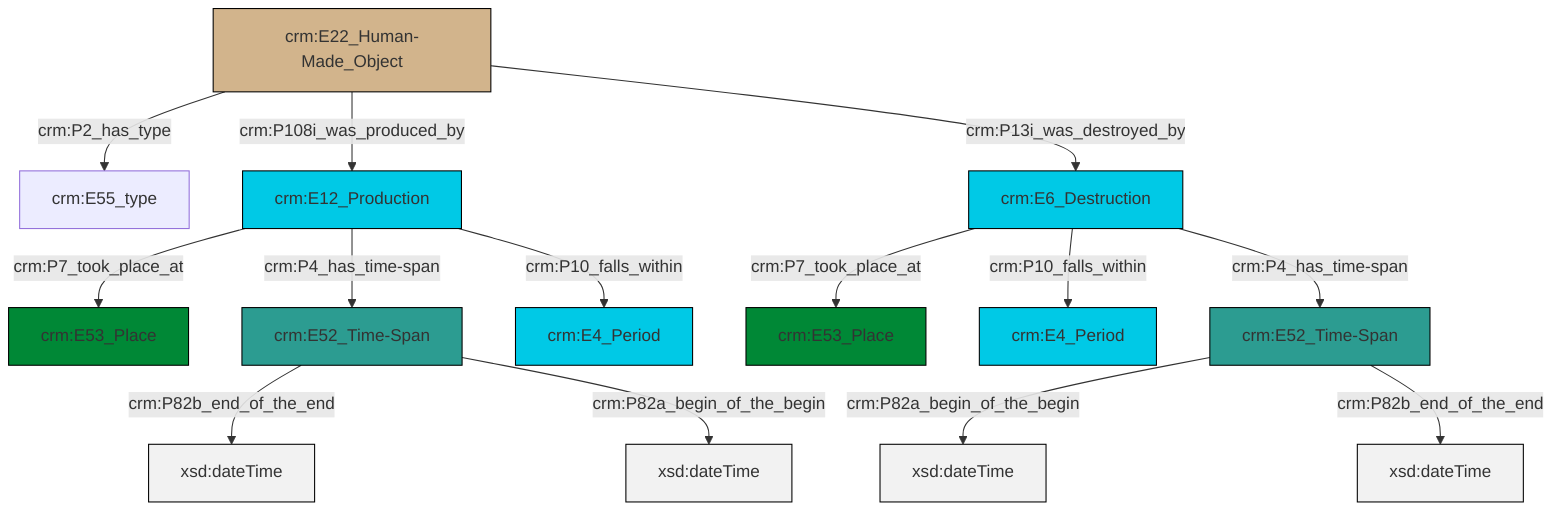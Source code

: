 graph TD
classDef Literal fill:#f2f2f2,stroke:#000000;
classDef CRM_Entity fill:#FFFFFF,stroke:#000000;
classDef Temporal_Entity fill:#00C9E6, stroke:#000000;
classDef Type fill:#E18312, stroke:#000000;
classDef Time-Span fill:#2C9C91, stroke:#000000;
classDef Appellation fill:#FFEB7F, stroke:#000000;
classDef Place fill:#008836, stroke:#000000;
classDef Persistent_Item fill:#B266B2, stroke:#000000;
classDef Conceptual_Object fill:#FFD700, stroke:#000000;
classDef Physical_Thing fill:#D2B48C, stroke:#000000;
classDef Actor fill:#f58aad, stroke:#000000;
classDef PC_Classes fill:#4ce600, stroke:#000000;
classDef Multi fill:#cccccc,stroke:#000000;

0["crm:E22_Human-Made_Object"]:::Physical_Thing -->|crm:P2_has_type| 1["crm:E55_type"]:::Default
2["crm:E6_Destruction"]:::Temporal_Entity -->|crm:P7_took_place_at| 3["crm:E53_Place"]:::Place
4["crm:E12_Production"]:::Temporal_Entity -->|crm:P7_took_place_at| 5["crm:E53_Place"]:::Place
6["crm:E52_Time-Span"]:::Time-Span -->|crm:P82b_end_of_the_end| 7[xsd:dateTime]:::Literal
8["crm:E52_Time-Span"]:::Time-Span -->|crm:P82a_begin_of_the_begin| 9[xsd:dateTime]:::Literal
4["crm:E12_Production"]:::Temporal_Entity -->|crm:P4_has_time-span| 6["crm:E52_Time-Span"]:::Time-Span
2["crm:E6_Destruction"]:::Temporal_Entity -->|crm:P10_falls_within| 11["crm:E4_Period"]:::Temporal_Entity
4["crm:E12_Production"]:::Temporal_Entity -->|crm:P10_falls_within| 13["crm:E4_Period"]:::Temporal_Entity
0["crm:E22_Human-Made_Object"]:::Physical_Thing -->|crm:P108i_was_produced_by| 4["crm:E12_Production"]:::Temporal_Entity
6["crm:E52_Time-Span"]:::Time-Span -->|crm:P82a_begin_of_the_begin| 14[xsd:dateTime]:::Literal
2["crm:E6_Destruction"]:::Temporal_Entity -->|crm:P4_has_time-span| 8["crm:E52_Time-Span"]:::Time-Span
8["crm:E52_Time-Span"]:::Time-Span -->|crm:P82b_end_of_the_end| 17[xsd:dateTime]:::Literal
0["crm:E22_Human-Made_Object"]:::Physical_Thing -->|crm:P13i_was_destroyed_by| 2["crm:E6_Destruction"]:::Temporal_Entity